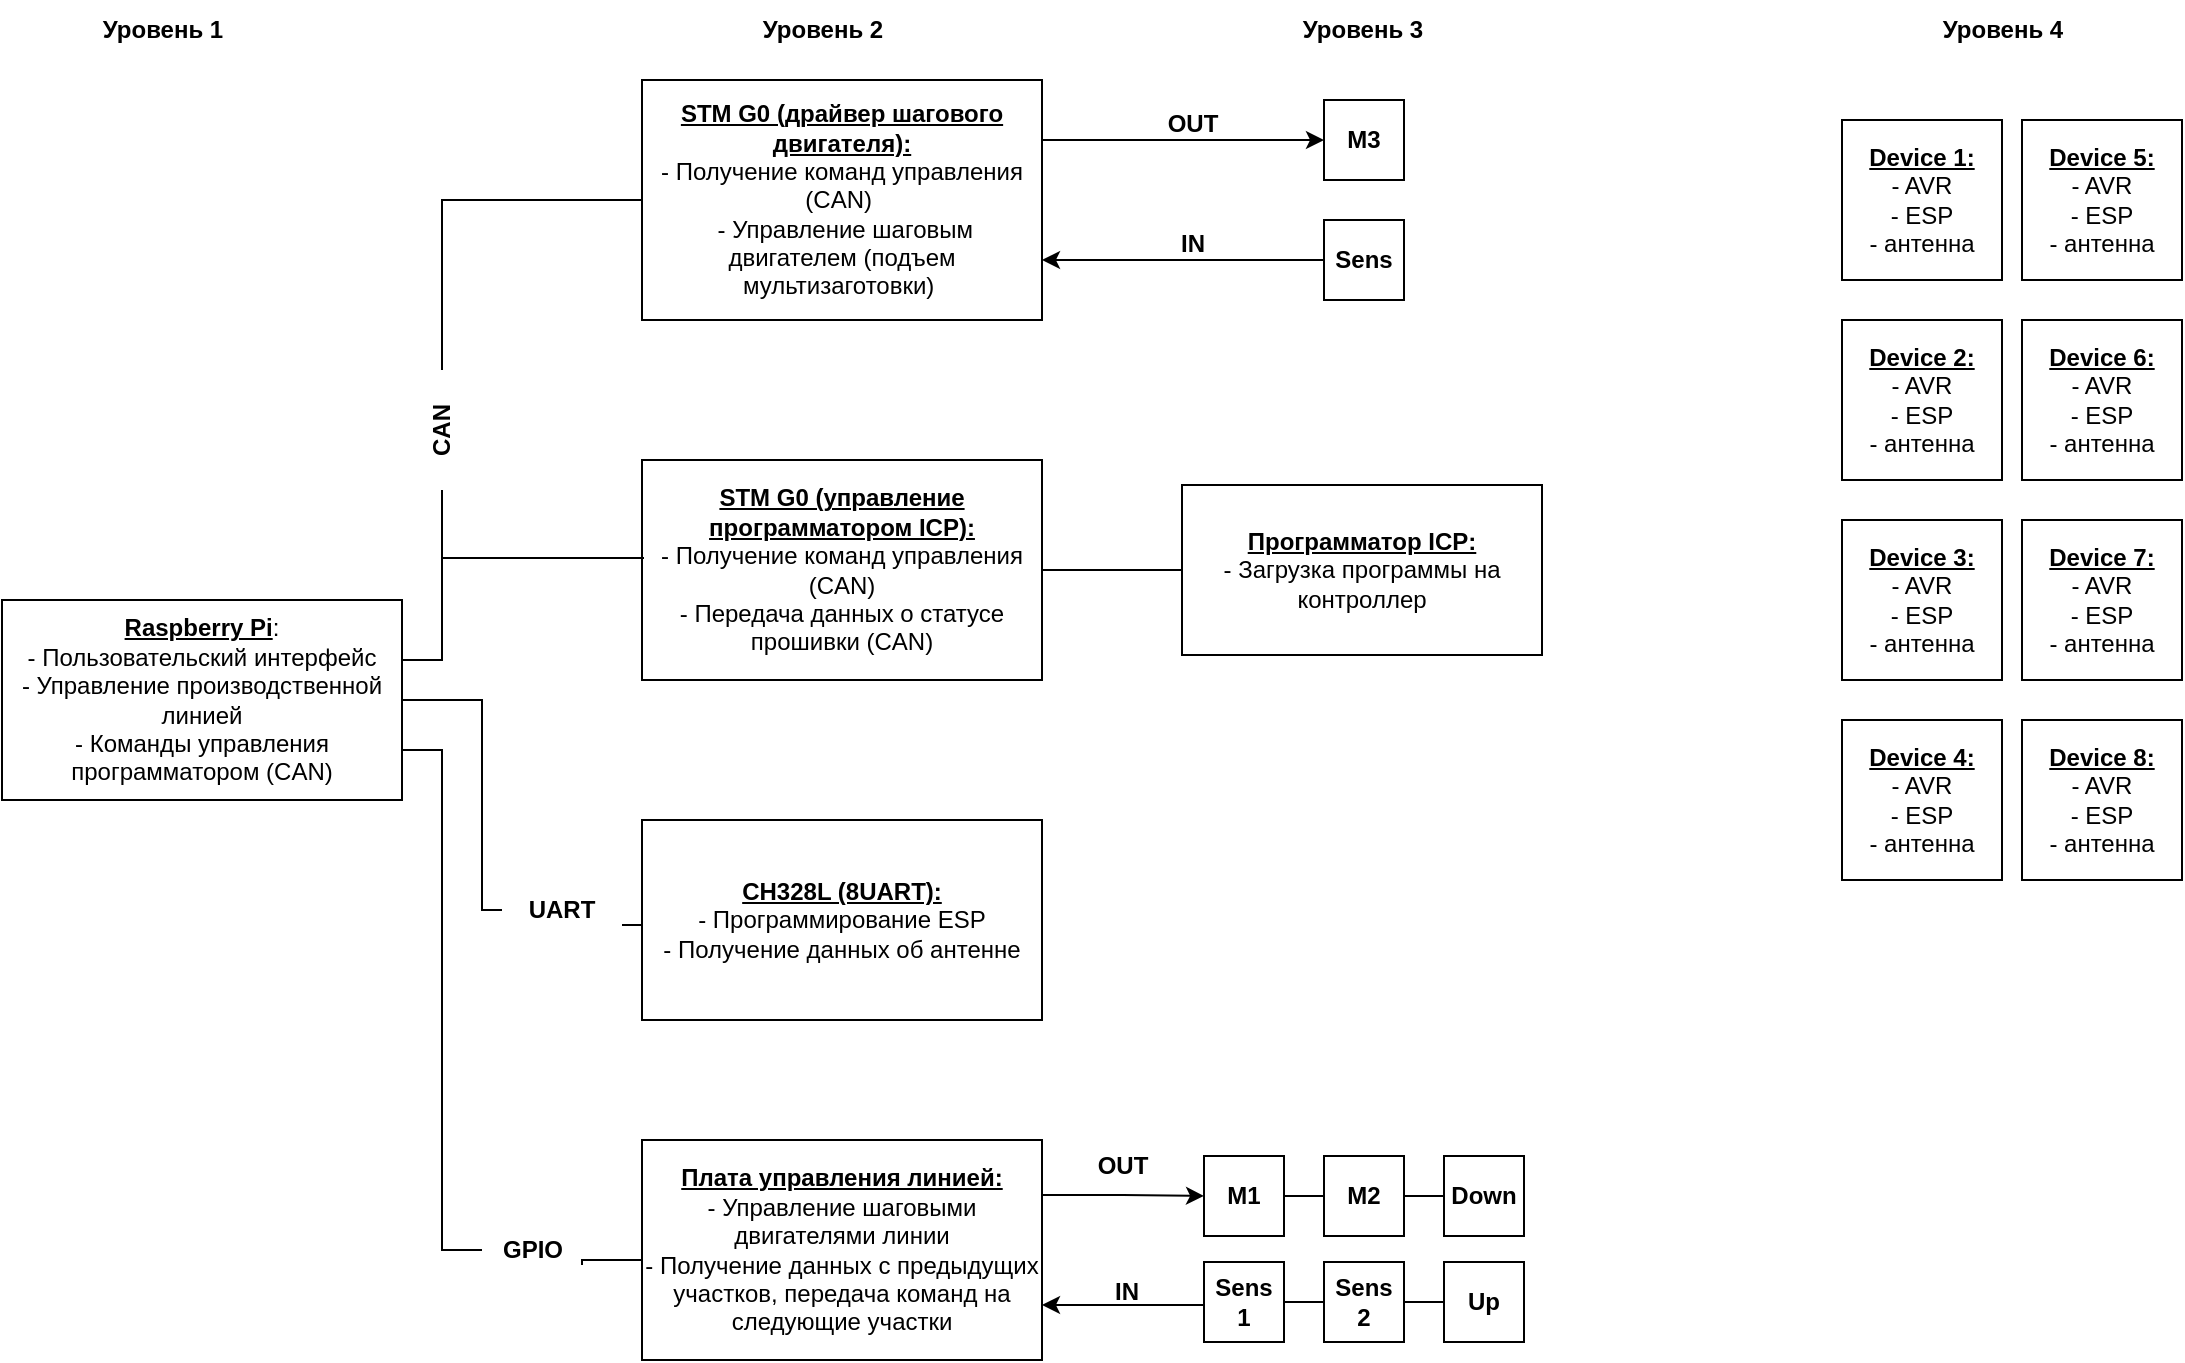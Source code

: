 <mxfile version="24.3.1" type="github">
  <diagram name="Страница — 1" id="FMfTdgro5tbyeO14SIyf">
    <mxGraphModel dx="554" dy="316" grid="1" gridSize="10" guides="1" tooltips="1" connect="1" arrows="1" fold="1" page="1" pageScale="1" pageWidth="1169" pageHeight="827" math="0" shadow="0">
      <root>
        <mxCell id="0" />
        <mxCell id="1" parent="0" />
        <mxCell id="ljvDQ73Js9TkoyDWwZD--1" value="&lt;b&gt;&lt;u&gt;Device 1:&lt;/u&gt;&lt;/b&gt;&lt;br&gt;- AVR&lt;br&gt;- ESP&lt;br&gt;- антенна" style="whiteSpace=wrap;html=1;aspect=fixed;" vertex="1" parent="1">
          <mxGeometry x="930" y="60" width="80" height="80" as="geometry" />
        </mxCell>
        <mxCell id="ljvDQ73Js9TkoyDWwZD--2" value="&lt;b&gt;&lt;u&gt;Device 2:&lt;/u&gt;&lt;/b&gt;&lt;br&gt;- AVR&lt;br&gt;- ESP&lt;br&gt;- антенна" style="whiteSpace=wrap;html=1;aspect=fixed;" vertex="1" parent="1">
          <mxGeometry x="930" y="160" width="80" height="80" as="geometry" />
        </mxCell>
        <mxCell id="ljvDQ73Js9TkoyDWwZD--3" value="&lt;b&gt;&lt;u&gt;Device 3:&lt;/u&gt;&lt;/b&gt;&lt;br&gt;- AVR&lt;br&gt;- ESP&lt;br&gt;- антенна" style="whiteSpace=wrap;html=1;aspect=fixed;" vertex="1" parent="1">
          <mxGeometry x="930" y="260" width="80" height="80" as="geometry" />
        </mxCell>
        <mxCell id="ljvDQ73Js9TkoyDWwZD--4" value="&lt;b&gt;&lt;u&gt;Device 4:&lt;/u&gt;&lt;/b&gt;&lt;br&gt;- AVR&lt;br&gt;- ESP&lt;br&gt;- антенна" style="whiteSpace=wrap;html=1;aspect=fixed;" vertex="1" parent="1">
          <mxGeometry x="930" y="360" width="80" height="80" as="geometry" />
        </mxCell>
        <mxCell id="ljvDQ73Js9TkoyDWwZD--5" value="&lt;b&gt;&lt;u&gt;Device 5:&lt;/u&gt;&lt;/b&gt;&lt;br&gt;- AVR&lt;br&gt;- ESP&lt;br&gt;- антенна" style="whiteSpace=wrap;html=1;aspect=fixed;" vertex="1" parent="1">
          <mxGeometry x="1020" y="60" width="80" height="80" as="geometry" />
        </mxCell>
        <mxCell id="ljvDQ73Js9TkoyDWwZD--6" value="&lt;b&gt;&lt;u&gt;Device 6:&lt;/u&gt;&lt;/b&gt;&lt;br&gt;- AVR&lt;br&gt;- ESP&lt;br&gt;- антенна" style="whiteSpace=wrap;html=1;aspect=fixed;" vertex="1" parent="1">
          <mxGeometry x="1020" y="160" width="80" height="80" as="geometry" />
        </mxCell>
        <mxCell id="ljvDQ73Js9TkoyDWwZD--7" value="&lt;b&gt;&lt;u&gt;Device 7:&lt;/u&gt;&lt;/b&gt;&lt;br&gt;- AVR&lt;br&gt;- ESP&lt;br&gt;- антенна" style="whiteSpace=wrap;html=1;aspect=fixed;" vertex="1" parent="1">
          <mxGeometry x="1020" y="260" width="80" height="80" as="geometry" />
        </mxCell>
        <mxCell id="ljvDQ73Js9TkoyDWwZD--8" value="&lt;b&gt;&lt;u&gt;Device 8:&lt;/u&gt;&lt;/b&gt;&lt;br&gt;- AVR&lt;br&gt;- ESP&lt;br&gt;- антенна" style="whiteSpace=wrap;html=1;aspect=fixed;" vertex="1" parent="1">
          <mxGeometry x="1020" y="360" width="80" height="80" as="geometry" />
        </mxCell>
        <mxCell id="ljvDQ73Js9TkoyDWwZD--29" style="edgeStyle=orthogonalEdgeStyle;rounded=0;orthogonalLoop=1;jettySize=auto;html=1;exitX=1;exitY=0.5;exitDx=0;exitDy=0;entryX=0;entryY=0.5;entryDx=0;entryDy=0;endArrow=none;endFill=0;" edge="1" parent="1" source="ljvDQ73Js9TkoyDWwZD--31" target="ljvDQ73Js9TkoyDWwZD--10">
          <mxGeometry relative="1" as="geometry" />
        </mxCell>
        <mxCell id="ljvDQ73Js9TkoyDWwZD--38" style="edgeStyle=orthogonalEdgeStyle;rounded=0;orthogonalLoop=1;jettySize=auto;html=1;exitX=1;exitY=0.75;exitDx=0;exitDy=0;entryX=0;entryY=0.5;entryDx=0;entryDy=0;endArrow=none;endFill=0;" edge="1" parent="1" source="ljvDQ73Js9TkoyDWwZD--39" target="ljvDQ73Js9TkoyDWwZD--13">
          <mxGeometry relative="1" as="geometry" />
        </mxCell>
        <mxCell id="ljvDQ73Js9TkoyDWwZD--43" style="edgeStyle=orthogonalEdgeStyle;rounded=0;orthogonalLoop=1;jettySize=auto;html=1;exitX=1;exitY=0.75;exitDx=0;exitDy=0;entryX=0;entryY=0.5;entryDx=0;entryDy=0;endArrow=none;endFill=0;" edge="1" parent="1" source="ljvDQ73Js9TkoyDWwZD--51" target="ljvDQ73Js9TkoyDWwZD--14">
          <mxGeometry relative="1" as="geometry">
            <Array as="points">
              <mxPoint x="300" y="630" />
              <mxPoint x="330" y="630" />
            </Array>
          </mxGeometry>
        </mxCell>
        <mxCell id="ljvDQ73Js9TkoyDWwZD--9" value="&lt;b&gt;&lt;u&gt;Raspberry Pi&lt;/u&gt;&lt;/b&gt;:&lt;br&gt;- Пользовательский интерфейс&lt;br&gt;- Управление производственной линией&lt;br&gt;- Команды управления программатором (CAN)" style="rounded=0;whiteSpace=wrap;html=1;" vertex="1" parent="1">
          <mxGeometry x="10" y="300" width="200" height="100" as="geometry" />
        </mxCell>
        <mxCell id="ljvDQ73Js9TkoyDWwZD--83" style="edgeStyle=orthogonalEdgeStyle;rounded=0;orthogonalLoop=1;jettySize=auto;html=1;exitX=1;exitY=0.25;exitDx=0;exitDy=0;" edge="1" parent="1" source="ljvDQ73Js9TkoyDWwZD--10" target="ljvDQ73Js9TkoyDWwZD--81">
          <mxGeometry relative="1" as="geometry" />
        </mxCell>
        <mxCell id="ljvDQ73Js9TkoyDWwZD--10" value="&lt;b&gt;&lt;u&gt;STM G0 (драйвер шагового двигателя):&lt;/u&gt;&lt;/b&gt;&lt;div&gt;- Получение команд управления (CAN)&amp;nbsp;&lt;/div&gt;&lt;div&gt;&amp;nbsp;- Управление шаговым двигателем (подъем мультизаготовки)&amp;nbsp;&lt;/div&gt;" style="rounded=0;whiteSpace=wrap;html=1;" vertex="1" parent="1">
          <mxGeometry x="330" y="40" width="200" height="120" as="geometry" />
        </mxCell>
        <mxCell id="ljvDQ73Js9TkoyDWwZD--58" style="edgeStyle=orthogonalEdgeStyle;rounded=0;orthogonalLoop=1;jettySize=auto;html=1;exitX=1;exitY=0.5;exitDx=0;exitDy=0;entryX=0;entryY=0.5;entryDx=0;entryDy=0;endArrow=none;endFill=0;" edge="1" parent="1" source="ljvDQ73Js9TkoyDWwZD--11" target="ljvDQ73Js9TkoyDWwZD--57">
          <mxGeometry relative="1" as="geometry" />
        </mxCell>
        <mxCell id="ljvDQ73Js9TkoyDWwZD--11" value="&lt;b&gt;&lt;u&gt;STM G0 (управление программатором ICP):&lt;/u&gt;&lt;/b&gt;&lt;div&gt;- Получение команд управления (CAN)&lt;/div&gt;&lt;div&gt;- Передача данных о статусе прошивки (CAN)&lt;/div&gt;" style="rounded=0;whiteSpace=wrap;html=1;" vertex="1" parent="1">
          <mxGeometry x="330" y="230" width="200" height="110" as="geometry" />
        </mxCell>
        <mxCell id="ljvDQ73Js9TkoyDWwZD--13" value="&lt;b&gt;&lt;u&gt;CH328L (8UART):&lt;/u&gt;&lt;/b&gt;&lt;div&gt;- Программирование ESP&lt;br&gt;- Получение данных об антенне&lt;/div&gt;" style="rounded=0;whiteSpace=wrap;html=1;" vertex="1" parent="1">
          <mxGeometry x="330" y="410" width="200" height="100" as="geometry" />
        </mxCell>
        <mxCell id="ljvDQ73Js9TkoyDWwZD--68" style="edgeStyle=orthogonalEdgeStyle;rounded=0;orthogonalLoop=1;jettySize=auto;html=1;exitX=1;exitY=0.75;exitDx=0;exitDy=0;endArrow=none;endFill=0;startArrow=classic;startFill=1;" edge="1" parent="1" source="ljvDQ73Js9TkoyDWwZD--14" target="ljvDQ73Js9TkoyDWwZD--61">
          <mxGeometry relative="1" as="geometry">
            <Array as="points">
              <mxPoint x="570" y="653" />
              <mxPoint x="570" y="653" />
            </Array>
          </mxGeometry>
        </mxCell>
        <mxCell id="ljvDQ73Js9TkoyDWwZD--89" style="edgeStyle=orthogonalEdgeStyle;rounded=0;orthogonalLoop=1;jettySize=auto;html=1;exitX=1;exitY=0.25;exitDx=0;exitDy=0;" edge="1" parent="1" source="ljvDQ73Js9TkoyDWwZD--14" target="ljvDQ73Js9TkoyDWwZD--59">
          <mxGeometry relative="1" as="geometry" />
        </mxCell>
        <mxCell id="ljvDQ73Js9TkoyDWwZD--14" value="&lt;b&gt;&lt;u&gt;Плата управления линией:&lt;/u&gt;&lt;/b&gt;&lt;div&gt;- Управление шаговыми двигателями линии&lt;br&gt;- Получение данных с предыдущих участков, передача команд на следующие участки&lt;/div&gt;" style="rounded=0;whiteSpace=wrap;html=1;" vertex="1" parent="1">
          <mxGeometry x="330" y="570" width="200" height="110" as="geometry" />
        </mxCell>
        <mxCell id="ljvDQ73Js9TkoyDWwZD--30" style="edgeStyle=orthogonalEdgeStyle;rounded=0;orthogonalLoop=1;jettySize=auto;html=1;exitX=1;exitY=0.25;exitDx=0;exitDy=0;entryX=0.005;entryY=0.445;entryDx=0;entryDy=0;entryPerimeter=0;endArrow=none;endFill=0;" edge="1" parent="1" source="ljvDQ73Js9TkoyDWwZD--9" target="ljvDQ73Js9TkoyDWwZD--11">
          <mxGeometry relative="1" as="geometry">
            <Array as="points">
              <mxPoint x="210" y="330" />
              <mxPoint x="230" y="330" />
              <mxPoint x="230" y="279" />
            </Array>
          </mxGeometry>
        </mxCell>
        <mxCell id="ljvDQ73Js9TkoyDWwZD--32" value="" style="edgeStyle=orthogonalEdgeStyle;rounded=0;orthogonalLoop=1;jettySize=auto;html=1;exitX=1;exitY=0.25;exitDx=0;exitDy=0;entryX=0;entryY=0.5;entryDx=0;entryDy=0;endArrow=none;endFill=0;" edge="1" parent="1" source="ljvDQ73Js9TkoyDWwZD--9" target="ljvDQ73Js9TkoyDWwZD--31">
          <mxGeometry relative="1" as="geometry">
            <mxPoint x="220" y="350" as="sourcePoint" />
            <mxPoint x="320" y="100" as="targetPoint" />
            <Array as="points">
              <mxPoint x="210" y="330" />
              <mxPoint x="230" y="330" />
              <mxPoint x="230" y="245" />
            </Array>
          </mxGeometry>
        </mxCell>
        <mxCell id="ljvDQ73Js9TkoyDWwZD--31" value="&lt;b&gt;CAN&lt;/b&gt;" style="text;html=1;align=center;verticalAlign=middle;whiteSpace=wrap;rounded=0;rotation=-90;" vertex="1" parent="1">
          <mxGeometry x="200" y="200" width="60" height="30" as="geometry" />
        </mxCell>
        <mxCell id="ljvDQ73Js9TkoyDWwZD--42" value="" style="edgeStyle=orthogonalEdgeStyle;rounded=0;orthogonalLoop=1;jettySize=auto;html=1;exitX=1;exitY=0.5;exitDx=0;exitDy=0;entryX=0;entryY=0.5;entryDx=0;entryDy=0;endArrow=none;endFill=0;" edge="1" parent="1" source="ljvDQ73Js9TkoyDWwZD--9" target="ljvDQ73Js9TkoyDWwZD--39">
          <mxGeometry relative="1" as="geometry">
            <mxPoint x="220" y="375" as="sourcePoint" />
            <mxPoint x="320" y="460" as="targetPoint" />
            <Array as="points">
              <mxPoint x="250" y="350" />
            </Array>
          </mxGeometry>
        </mxCell>
        <mxCell id="ljvDQ73Js9TkoyDWwZD--39" value="&lt;b&gt;UART&lt;/b&gt;" style="text;html=1;align=center;verticalAlign=middle;whiteSpace=wrap;rounded=0;rotation=0;" vertex="1" parent="1">
          <mxGeometry x="260" y="440" width="60" height="30" as="geometry" />
        </mxCell>
        <mxCell id="ljvDQ73Js9TkoyDWwZD--55" value="" style="edgeStyle=orthogonalEdgeStyle;rounded=0;orthogonalLoop=1;jettySize=auto;html=1;exitX=1;exitY=0.75;exitDx=0;exitDy=0;entryX=0;entryY=0.5;entryDx=0;entryDy=0;endArrow=none;endFill=0;" edge="1" parent="1" source="ljvDQ73Js9TkoyDWwZD--9" target="ljvDQ73Js9TkoyDWwZD--51">
          <mxGeometry relative="1" as="geometry">
            <mxPoint x="210" y="375" as="sourcePoint" />
            <mxPoint x="330" y="625" as="targetPoint" />
            <Array as="points" />
          </mxGeometry>
        </mxCell>
        <mxCell id="ljvDQ73Js9TkoyDWwZD--51" value="&lt;b&gt;GPIO&lt;/b&gt;" style="text;html=1;align=center;verticalAlign=middle;resizable=0;points=[];autosize=1;strokeColor=none;fillColor=none;rotation=0;" vertex="1" parent="1">
          <mxGeometry x="250" y="610" width="50" height="30" as="geometry" />
        </mxCell>
        <mxCell id="ljvDQ73Js9TkoyDWwZD--57" value="&lt;b style=&quot;text-decoration-line: underline;&quot;&gt;Программатор ICP:&lt;/b&gt;&lt;br&gt;- Загрузка программы на контроллер" style="rounded=0;whiteSpace=wrap;html=1;" vertex="1" parent="1">
          <mxGeometry x="600" y="242.5" width="180" height="85" as="geometry" />
        </mxCell>
        <mxCell id="ljvDQ73Js9TkoyDWwZD--66" style="edgeStyle=orthogonalEdgeStyle;rounded=0;orthogonalLoop=1;jettySize=auto;html=1;exitX=1;exitY=0.5;exitDx=0;exitDy=0;entryX=0;entryY=0.5;entryDx=0;entryDy=0;endArrow=none;endFill=0;" edge="1" parent="1" source="ljvDQ73Js9TkoyDWwZD--59" target="ljvDQ73Js9TkoyDWwZD--60">
          <mxGeometry relative="1" as="geometry" />
        </mxCell>
        <mxCell id="ljvDQ73Js9TkoyDWwZD--59" value="&lt;b&gt;M1&lt;/b&gt;" style="whiteSpace=wrap;html=1;aspect=fixed;" vertex="1" parent="1">
          <mxGeometry x="611" y="578" width="40" height="40" as="geometry" />
        </mxCell>
        <mxCell id="ljvDQ73Js9TkoyDWwZD--67" style="edgeStyle=orthogonalEdgeStyle;rounded=0;orthogonalLoop=1;jettySize=auto;html=1;exitX=1;exitY=0.5;exitDx=0;exitDy=0;entryX=0;entryY=0.5;entryDx=0;entryDy=0;endArrow=none;endFill=0;" edge="1" parent="1" source="ljvDQ73Js9TkoyDWwZD--60" target="ljvDQ73Js9TkoyDWwZD--64">
          <mxGeometry relative="1" as="geometry" />
        </mxCell>
        <mxCell id="ljvDQ73Js9TkoyDWwZD--60" value="&lt;b&gt;M2&lt;/b&gt;" style="whiteSpace=wrap;html=1;aspect=fixed;" vertex="1" parent="1">
          <mxGeometry x="671" y="578" width="40" height="40" as="geometry" />
        </mxCell>
        <mxCell id="ljvDQ73Js9TkoyDWwZD--69" style="edgeStyle=orthogonalEdgeStyle;rounded=0;orthogonalLoop=1;jettySize=auto;html=1;exitX=1;exitY=0.5;exitDx=0;exitDy=0;entryX=0;entryY=0.5;entryDx=0;entryDy=0;endArrow=none;endFill=0;" edge="1" parent="1" source="ljvDQ73Js9TkoyDWwZD--61" target="ljvDQ73Js9TkoyDWwZD--62">
          <mxGeometry relative="1" as="geometry" />
        </mxCell>
        <mxCell id="ljvDQ73Js9TkoyDWwZD--61" value="&lt;b&gt;Sens 1&lt;/b&gt;" style="whiteSpace=wrap;html=1;aspect=fixed;" vertex="1" parent="1">
          <mxGeometry x="611" y="631" width="40" height="40" as="geometry" />
        </mxCell>
        <mxCell id="ljvDQ73Js9TkoyDWwZD--70" style="edgeStyle=orthogonalEdgeStyle;rounded=0;orthogonalLoop=1;jettySize=auto;html=1;exitX=1;exitY=0.5;exitDx=0;exitDy=0;entryX=0;entryY=0.5;entryDx=0;entryDy=0;endArrow=none;endFill=0;" edge="1" parent="1" source="ljvDQ73Js9TkoyDWwZD--62" target="ljvDQ73Js9TkoyDWwZD--63">
          <mxGeometry relative="1" as="geometry" />
        </mxCell>
        <mxCell id="ljvDQ73Js9TkoyDWwZD--62" value="&lt;b&gt;Sens 2&lt;/b&gt;" style="whiteSpace=wrap;html=1;aspect=fixed;" vertex="1" parent="1">
          <mxGeometry x="671" y="631" width="40" height="40" as="geometry" />
        </mxCell>
        <mxCell id="ljvDQ73Js9TkoyDWwZD--63" value="&lt;b&gt;Up&lt;/b&gt;" style="whiteSpace=wrap;html=1;aspect=fixed;" vertex="1" parent="1">
          <mxGeometry x="731" y="631" width="40" height="40" as="geometry" />
        </mxCell>
        <mxCell id="ljvDQ73Js9TkoyDWwZD--64" value="&lt;b&gt;Down&lt;/b&gt;" style="whiteSpace=wrap;html=1;aspect=fixed;" vertex="1" parent="1">
          <mxGeometry x="731" y="578" width="40" height="40" as="geometry" />
        </mxCell>
        <mxCell id="ljvDQ73Js9TkoyDWwZD--72" value="&lt;b&gt;OUT&lt;/b&gt;" style="text;html=1;align=center;verticalAlign=middle;resizable=0;points=[];autosize=1;strokeColor=none;fillColor=none;" vertex="1" parent="1">
          <mxGeometry x="545" y="568" width="50" height="30" as="geometry" />
        </mxCell>
        <mxCell id="ljvDQ73Js9TkoyDWwZD--75" value="&lt;b&gt;IN&lt;/b&gt;" style="text;html=1;align=center;verticalAlign=middle;resizable=0;points=[];autosize=1;strokeColor=none;fillColor=none;" vertex="1" parent="1">
          <mxGeometry x="552" y="631" width="40" height="30" as="geometry" />
        </mxCell>
        <mxCell id="ljvDQ73Js9TkoyDWwZD--76" value="&lt;b&gt;Уровень 1&lt;/b&gt;" style="text;html=1;align=center;verticalAlign=middle;resizable=0;points=[];autosize=1;strokeColor=none;fillColor=none;" vertex="1" parent="1">
          <mxGeometry x="50" width="80" height="30" as="geometry" />
        </mxCell>
        <mxCell id="ljvDQ73Js9TkoyDWwZD--77" value="&lt;b&gt;Уровень 2&lt;/b&gt;" style="text;html=1;align=center;verticalAlign=middle;resizable=0;points=[];autosize=1;strokeColor=none;fillColor=none;" vertex="1" parent="1">
          <mxGeometry x="380" width="80" height="30" as="geometry" />
        </mxCell>
        <mxCell id="ljvDQ73Js9TkoyDWwZD--79" value="&lt;b&gt;Уровень 3&lt;/b&gt;" style="text;html=1;align=center;verticalAlign=middle;resizable=0;points=[];autosize=1;strokeColor=none;fillColor=none;" vertex="1" parent="1">
          <mxGeometry x="650" width="80" height="30" as="geometry" />
        </mxCell>
        <mxCell id="ljvDQ73Js9TkoyDWwZD--80" value="&lt;b&gt;Уровень 4&lt;/b&gt;" style="text;html=1;align=center;verticalAlign=middle;resizable=0;points=[];autosize=1;strokeColor=none;fillColor=none;" vertex="1" parent="1">
          <mxGeometry x="970" width="80" height="30" as="geometry" />
        </mxCell>
        <mxCell id="ljvDQ73Js9TkoyDWwZD--81" value="&lt;b&gt;M3&lt;/b&gt;" style="whiteSpace=wrap;html=1;aspect=fixed;" vertex="1" parent="1">
          <mxGeometry x="671" y="50" width="40" height="40" as="geometry" />
        </mxCell>
        <mxCell id="ljvDQ73Js9TkoyDWwZD--85" style="edgeStyle=orthogonalEdgeStyle;rounded=0;orthogonalLoop=1;jettySize=auto;html=1;exitX=0;exitY=0.5;exitDx=0;exitDy=0;entryX=1;entryY=0.75;entryDx=0;entryDy=0;" edge="1" parent="1" source="ljvDQ73Js9TkoyDWwZD--82" target="ljvDQ73Js9TkoyDWwZD--10">
          <mxGeometry relative="1" as="geometry" />
        </mxCell>
        <mxCell id="ljvDQ73Js9TkoyDWwZD--82" value="&lt;b&gt;Sens&lt;/b&gt;" style="whiteSpace=wrap;html=1;aspect=fixed;" vertex="1" parent="1">
          <mxGeometry x="671" y="110" width="40" height="40" as="geometry" />
        </mxCell>
        <mxCell id="ljvDQ73Js9TkoyDWwZD--86" value="&lt;b&gt;OUT&lt;/b&gt;" style="text;html=1;align=center;verticalAlign=middle;resizable=0;points=[];autosize=1;strokeColor=none;fillColor=none;" vertex="1" parent="1">
          <mxGeometry x="580" y="47" width="50" height="30" as="geometry" />
        </mxCell>
        <mxCell id="ljvDQ73Js9TkoyDWwZD--87" value="&lt;b&gt;IN&lt;/b&gt;" style="text;html=1;align=center;verticalAlign=middle;resizable=0;points=[];autosize=1;strokeColor=none;fillColor=none;" vertex="1" parent="1">
          <mxGeometry x="585" y="107" width="40" height="30" as="geometry" />
        </mxCell>
      </root>
    </mxGraphModel>
  </diagram>
</mxfile>
